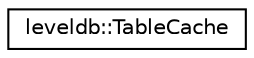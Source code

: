 digraph "Graphical Class Hierarchy"
{
  edge [fontname="Helvetica",fontsize="10",labelfontname="Helvetica",labelfontsize="10"];
  node [fontname="Helvetica",fontsize="10",shape=record];
  rankdir="LR";
  Node1 [label="leveldb::TableCache",height=0.2,width=0.4,color="black", fillcolor="white", style="filled",URL="$classleveldb_1_1_table_cache.html"];
}
